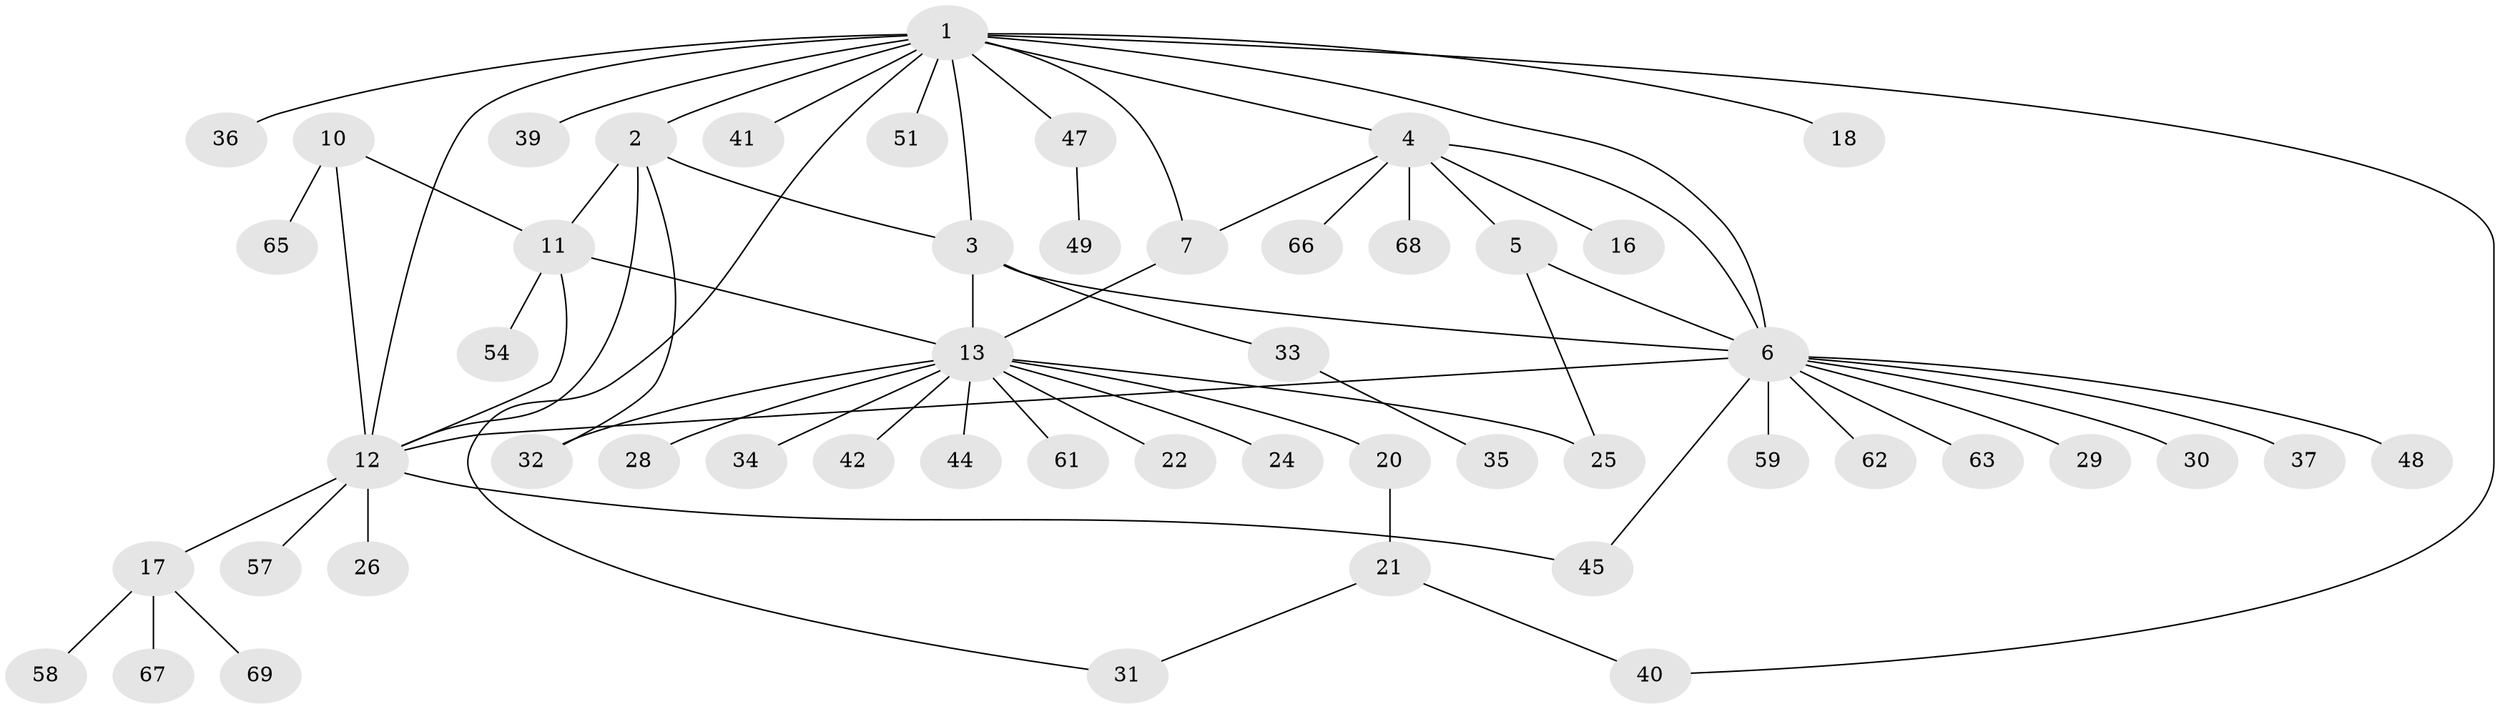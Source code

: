 // Generated by graph-tools (version 1.1) at 2025/24/03/03/25 07:24:15]
// undirected, 52 vertices, 67 edges
graph export_dot {
graph [start="1"]
  node [color=gray90,style=filled];
  1 [super="+8"];
  2 [super="+43"];
  3 [super="+14"];
  4 [super="+9"];
  5;
  6 [super="+19"];
  7;
  10 [super="+46"];
  11 [super="+27"];
  12 [super="+50"];
  13 [super="+15"];
  16 [super="+52"];
  17 [super="+23"];
  18;
  20;
  21 [super="+60"];
  22;
  24;
  25 [super="+56"];
  26;
  28;
  29;
  30;
  31 [super="+38"];
  32 [super="+53"];
  33;
  34;
  35;
  36;
  37;
  39;
  40;
  41;
  42;
  44;
  45;
  47;
  48;
  49 [super="+70"];
  51;
  54 [super="+55"];
  57;
  58;
  59;
  61 [super="+64"];
  62;
  63;
  65;
  66;
  67;
  68;
  69;
  1 -- 2;
  1 -- 3;
  1 -- 6;
  1 -- 18;
  1 -- 31;
  1 -- 51;
  1 -- 36;
  1 -- 7;
  1 -- 39;
  1 -- 40;
  1 -- 41;
  1 -- 12;
  1 -- 47;
  1 -- 4;
  2 -- 3;
  2 -- 11;
  2 -- 32;
  2 -- 12;
  3 -- 33;
  3 -- 13 [weight=2];
  3 -- 6;
  4 -- 5;
  4 -- 6;
  4 -- 66;
  4 -- 16;
  4 -- 68;
  4 -- 7;
  5 -- 6;
  5 -- 25;
  6 -- 12;
  6 -- 29;
  6 -- 30;
  6 -- 37;
  6 -- 45;
  6 -- 48;
  6 -- 59;
  6 -- 62;
  6 -- 63;
  7 -- 13;
  10 -- 11;
  10 -- 12;
  10 -- 65;
  11 -- 12;
  11 -- 54;
  11 -- 13;
  12 -- 17;
  12 -- 26;
  12 -- 45;
  12 -- 57;
  13 -- 20;
  13 -- 24;
  13 -- 25;
  13 -- 42;
  13 -- 61;
  13 -- 32;
  13 -- 34;
  13 -- 44;
  13 -- 22;
  13 -- 28;
  17 -- 67;
  17 -- 69;
  17 -- 58;
  20 -- 21;
  21 -- 31;
  21 -- 40;
  33 -- 35;
  47 -- 49;
}
